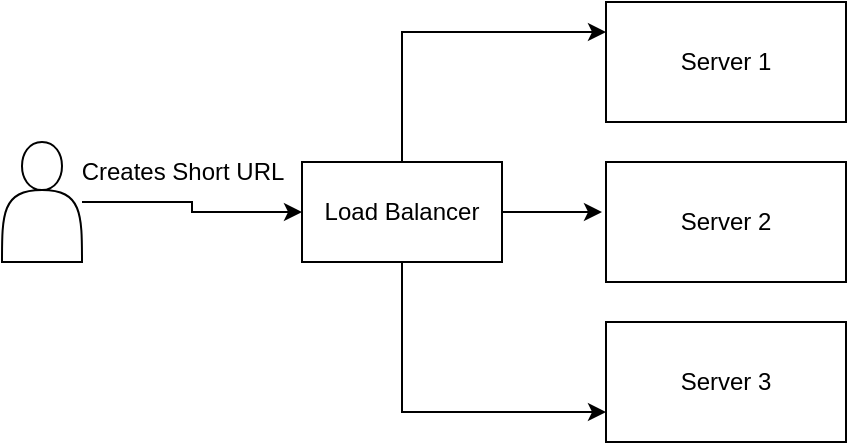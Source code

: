 <mxfile version="24.6.4" type="github">
  <diagram name="Page-1" id="et8tMkmJSBQeN0szB0oO">
    <mxGraphModel dx="1537" dy="581" grid="1" gridSize="10" guides="1" tooltips="1" connect="1" arrows="1" fold="1" page="1" pageScale="1" pageWidth="583" pageHeight="827" math="0" shadow="0">
      <root>
        <mxCell id="0" />
        <mxCell id="1" parent="0" />
        <mxCell id="vPBJRZcepa8U3YhvUR2p-17" value="" style="edgeStyle=orthogonalEdgeStyle;rounded=0;orthogonalLoop=1;jettySize=auto;html=1;" edge="1" parent="1" source="vPBJRZcepa8U3YhvUR2p-2" target="vPBJRZcepa8U3YhvUR2p-6">
          <mxGeometry relative="1" as="geometry" />
        </mxCell>
        <mxCell id="vPBJRZcepa8U3YhvUR2p-2" value="" style="shape=actor;whiteSpace=wrap;html=1;" vertex="1" parent="1">
          <mxGeometry x="-70" y="190" width="40" height="60" as="geometry" />
        </mxCell>
        <mxCell id="vPBJRZcepa8U3YhvUR2p-3" value="Server 1" style="rounded=0;whiteSpace=wrap;html=1;" vertex="1" parent="1">
          <mxGeometry x="232" y="120" width="120" height="60" as="geometry" />
        </mxCell>
        <mxCell id="vPBJRZcepa8U3YhvUR2p-4" value="Server 2" style="rounded=0;whiteSpace=wrap;html=1;" vertex="1" parent="1">
          <mxGeometry x="232" y="200" width="120" height="60" as="geometry" />
        </mxCell>
        <mxCell id="vPBJRZcepa8U3YhvUR2p-5" value="Server 3" style="rounded=0;whiteSpace=wrap;html=1;" vertex="1" parent="1">
          <mxGeometry x="232" y="280" width="120" height="60" as="geometry" />
        </mxCell>
        <mxCell id="vPBJRZcepa8U3YhvUR2p-8" style="edgeStyle=orthogonalEdgeStyle;rounded=0;orthogonalLoop=1;jettySize=auto;html=1;exitX=0.5;exitY=0;exitDx=0;exitDy=0;entryX=0;entryY=0.25;entryDx=0;entryDy=0;" edge="1" parent="1" source="vPBJRZcepa8U3YhvUR2p-6" target="vPBJRZcepa8U3YhvUR2p-3">
          <mxGeometry relative="1" as="geometry" />
        </mxCell>
        <mxCell id="vPBJRZcepa8U3YhvUR2p-9" style="edgeStyle=orthogonalEdgeStyle;rounded=0;orthogonalLoop=1;jettySize=auto;html=1;exitX=0.5;exitY=1;exitDx=0;exitDy=0;entryX=0;entryY=0.75;entryDx=0;entryDy=0;" edge="1" parent="1" source="vPBJRZcepa8U3YhvUR2p-6" target="vPBJRZcepa8U3YhvUR2p-5">
          <mxGeometry relative="1" as="geometry" />
        </mxCell>
        <mxCell id="vPBJRZcepa8U3YhvUR2p-12" style="edgeStyle=orthogonalEdgeStyle;rounded=0;orthogonalLoop=1;jettySize=auto;html=1;exitX=1;exitY=0.5;exitDx=0;exitDy=0;" edge="1" parent="1" source="vPBJRZcepa8U3YhvUR2p-6">
          <mxGeometry relative="1" as="geometry">
            <mxPoint x="230" y="225" as="targetPoint" />
          </mxGeometry>
        </mxCell>
        <mxCell id="vPBJRZcepa8U3YhvUR2p-6" value="Load Balancer" style="rounded=0;whiteSpace=wrap;html=1;" vertex="1" parent="1">
          <mxGeometry x="80" y="200" width="100" height="50" as="geometry" />
        </mxCell>
        <mxCell id="vPBJRZcepa8U3YhvUR2p-15" value="Creates Short URL" style="text;html=1;align=center;verticalAlign=middle;resizable=0;points=[];autosize=1;strokeColor=none;fillColor=none;" vertex="1" parent="1">
          <mxGeometry x="-40" y="190" width="120" height="30" as="geometry" />
        </mxCell>
      </root>
    </mxGraphModel>
  </diagram>
</mxfile>
